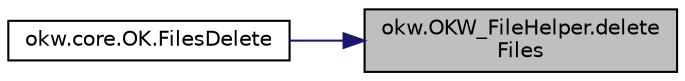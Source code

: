 digraph "okw.OKW_FileHelper.deleteFiles"
{
 // INTERACTIVE_SVG=YES
 // LATEX_PDF_SIZE
  edge [fontname="Helvetica",fontsize="10",labelfontname="Helvetica",labelfontsize="10"];
  node [fontname="Helvetica",fontsize="10",shape=record];
  rankdir="RL";
  Node1 [label="okw.OKW_FileHelper.delete\lFiles",height=0.2,width=0.4,color="black", fillcolor="grey75", style="filled", fontcolor="black",tooltip="Löscht alle Dateien des gegebenen Musters im gegebenen Verzeichniss Rekursive."];
  Node1 -> Node2 [dir="back",color="midnightblue",fontsize="10",style="solid",fontname="Helvetica"];
  Node2 [label="okw.core.OK.FilesDelete",height=0.2,width=0.4,color="black", fillcolor="white", style="filled",URL="$classokw_1_1core_1_1_o_k.html#a08635be4720fed863b93fa985c0b4be2",tooltip="Löscht die gegebene Datei."];
}

